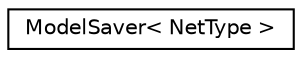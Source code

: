 digraph "Graphical Class Hierarchy"
{
 // LATEX_PDF_SIZE
  edge [fontname="Helvetica",fontsize="10",labelfontname="Helvetica",labelfontsize="10"];
  node [fontname="Helvetica",fontsize="10",shape=record];
  rankdir="LR";
  Node0 [label="ModelSaver\< NetType \>",height=0.2,width=0.4,color="black", fillcolor="white", style="filled",URL="$classModelSaver.html",tooltip=" "];
}
